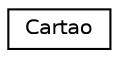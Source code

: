 digraph "Representação gráfica da hiearquia da classe"
{
 // LATEX_PDF_SIZE
  edge [fontname="Helvetica",fontsize="10",labelfontname="Helvetica",labelfontsize="10"];
  node [fontname="Helvetica",fontsize="10",shape=record];
  rankdir="LR";
  Node0 [label="Cartao",height=0.2,width=0.4,color="black", fillcolor="white", style="filled",URL="$classCartao.html",tooltip=" "];
}
